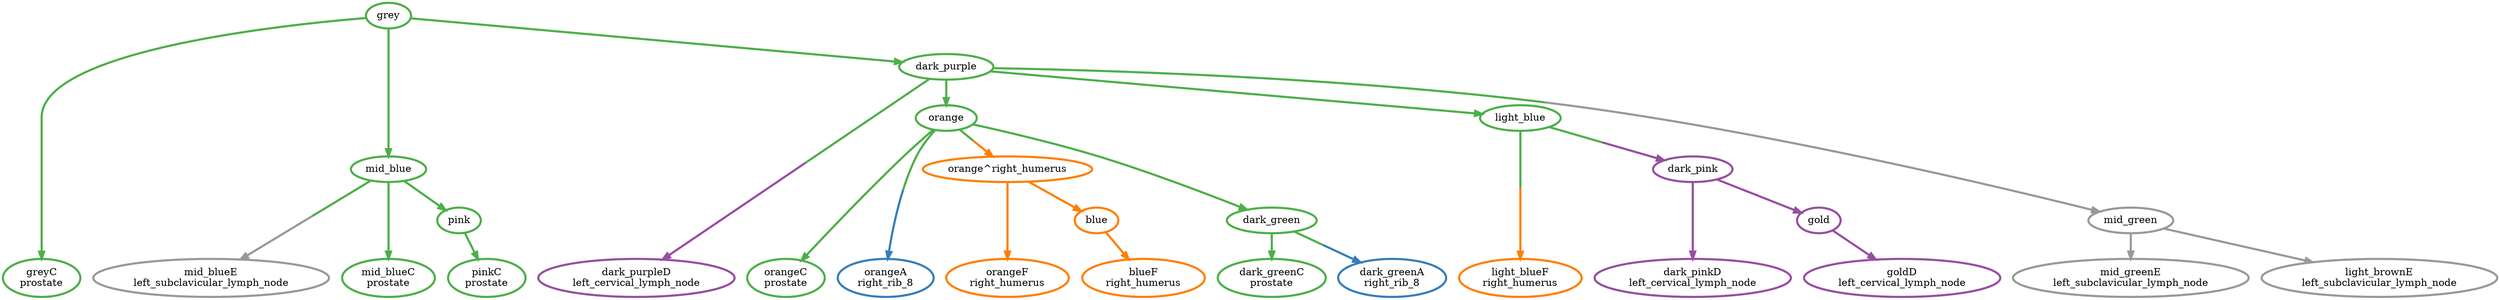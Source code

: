 digraph T {
	{
		rank=same
		26 [penwidth=3,colorscheme=set19,color=3,label="greyC\nprostate"]
		24 [penwidth=3,colorscheme=set19,color=9,label="mid_blueE\nleft_subclavicular_lymph_node"]
		23 [penwidth=3,colorscheme=set19,color=3,label="mid_blueC\nprostate"]
		21 [penwidth=3,colorscheme=set19,color=3,label="pinkC\nprostate"]
		19 [penwidth=3,colorscheme=set19,color=4,label="dark_purpleD\nleft_cervical_lymph_node"]
		16 [penwidth=3,colorscheme=set19,color=5,label="orangeF\nright_humerus"]
		15 [penwidth=3,colorscheme=set19,color=3,label="orangeC\nprostate"]
		14 [penwidth=3,colorscheme=set19,color=2,label="orangeA\nright_rib_8"]
		12 [penwidth=3,colorscheme=set19,color=5,label="blueF\nright_humerus"]
		10 [penwidth=3,colorscheme=set19,color=3,label="dark_greenC\nprostate"]
		9 [penwidth=3,colorscheme=set19,color=2,label="dark_greenA\nright_rib_8"]
		7 [penwidth=3,colorscheme=set19,color=5,label="light_blueF\nright_humerus"]
		5 [penwidth=3,colorscheme=set19,color=4,label="dark_pinkD\nleft_cervical_lymph_node"]
		3 [penwidth=3,colorscheme=set19,color=4,label="goldD\nleft_cervical_lymph_node"]
		1 [penwidth=3,colorscheme=set19,color=9,label="mid_greenE\nleft_subclavicular_lymph_node"]
		0 [penwidth=3,colorscheme=set19,color=9,label="light_brownE\nleft_subclavicular_lymph_node"]
	}
	27 [penwidth=3,colorscheme=set19,color=3,label="grey"]
	25 [penwidth=3,colorscheme=set19,color=3,label="mid_blue"]
	22 [penwidth=3,colorscheme=set19,color=3,label="pink"]
	20 [penwidth=3,colorscheme=set19,color=3,label="dark_purple"]
	18 [penwidth=3,colorscheme=set19,color=3,label="orange"]
	17 [penwidth=3,colorscheme=set19,color=5,label="orange^right_humerus"]
	13 [penwidth=3,colorscheme=set19,color=5,label="blue"]
	11 [penwidth=3,colorscheme=set19,color=3,label="dark_green"]
	8 [penwidth=3,colorscheme=set19,color=3,label="light_blue"]
	6 [penwidth=3,colorscheme=set19,color=4,label="dark_pink"]
	4 [penwidth=3,colorscheme=set19,color=4,label="gold"]
	2 [penwidth=3,colorscheme=set19,color=9,label="mid_green"]
	27 -> 26 [penwidth=3,colorscheme=set19,color=3]
	27 -> 25 [penwidth=3,colorscheme=set19,color=3]
	27 -> 20 [penwidth=3,colorscheme=set19,color=3]
	25 -> 24 [penwidth=3,colorscheme=set19,color="3;0.5:9"]
	25 -> 23 [penwidth=3,colorscheme=set19,color=3]
	25 -> 22 [penwidth=3,colorscheme=set19,color=3]
	22 -> 21 [penwidth=3,colorscheme=set19,color=3]
	20 -> 19 [penwidth=3,colorscheme=set19,color="3;0.5:4"]
	20 -> 18 [penwidth=3,colorscheme=set19,color=3]
	20 -> 8 [penwidth=3,colorscheme=set19,color=3]
	20 -> 2 [penwidth=3,colorscheme=set19,color="3;0.5:9"]
	18 -> 17 [penwidth=3,colorscheme=set19,color="3;0.5:5"]
	18 -> 15 [penwidth=3,colorscheme=set19,color=3]
	18 -> 14 [penwidth=3,colorscheme=set19,color="3;0.5:2"]
	18 -> 11 [penwidth=3,colorscheme=set19,color=3]
	17 -> 16 [penwidth=3,colorscheme=set19,color=5]
	17 -> 13 [penwidth=3,colorscheme=set19,color=5]
	13 -> 12 [penwidth=3,colorscheme=set19,color=5]
	11 -> 10 [penwidth=3,colorscheme=set19,color=3]
	11 -> 9 [penwidth=3,colorscheme=set19,color="3;0.5:2"]
	8 -> 7 [penwidth=3,colorscheme=set19,color="3;0.5:5"]
	8 -> 6 [penwidth=3,colorscheme=set19,color="3;0.5:4"]
	6 -> 5 [penwidth=3,colorscheme=set19,color=4]
	6 -> 4 [penwidth=3,colorscheme=set19,color=4]
	4 -> 3 [penwidth=3,colorscheme=set19,color=4]
	2 -> 1 [penwidth=3,colorscheme=set19,color=9]
	2 -> 0 [penwidth=3,colorscheme=set19,color=9]
}
